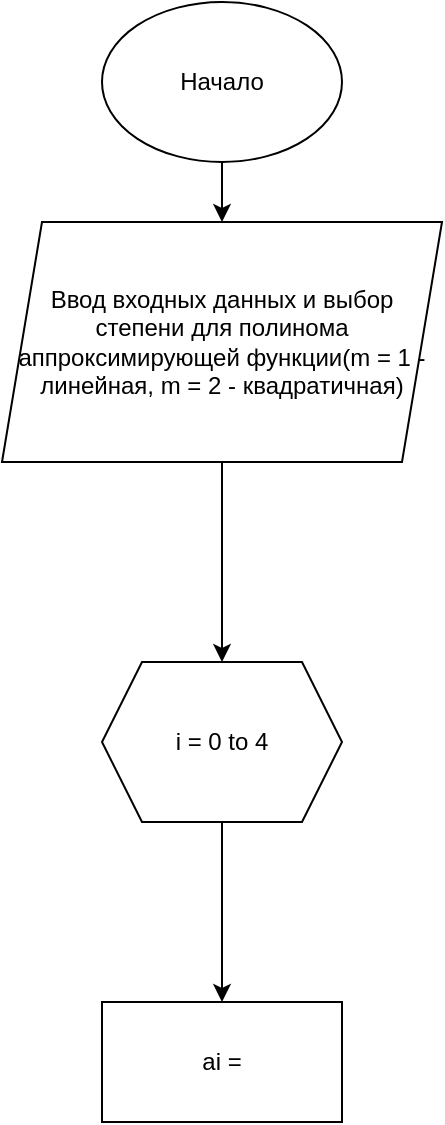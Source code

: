 <mxfile version="21.3.7" type="github">
  <diagram name="Page-1" id="p050v5aGQvljBA40dcEX">
    <mxGraphModel dx="1434" dy="703" grid="1" gridSize="10" guides="1" tooltips="1" connect="1" arrows="1" fold="1" page="1" pageScale="1" pageWidth="850" pageHeight="1100" math="0" shadow="0">
      <root>
        <mxCell id="0" />
        <mxCell id="1" parent="0" />
        <mxCell id="sgyiILVtQjdwvqKFbTJx-3" value="" style="edgeStyle=orthogonalEdgeStyle;rounded=0;orthogonalLoop=1;jettySize=auto;html=1;" edge="1" parent="1" source="sgyiILVtQjdwvqKFbTJx-1" target="sgyiILVtQjdwvqKFbTJx-2">
          <mxGeometry relative="1" as="geometry" />
        </mxCell>
        <mxCell id="sgyiILVtQjdwvqKFbTJx-1" value="Начало" style="ellipse;whiteSpace=wrap;html=1;" vertex="1" parent="1">
          <mxGeometry x="160" y="80" width="120" height="80" as="geometry" />
        </mxCell>
        <mxCell id="sgyiILVtQjdwvqKFbTJx-5" value="" style="edgeStyle=orthogonalEdgeStyle;rounded=0;orthogonalLoop=1;jettySize=auto;html=1;" edge="1" parent="1" source="sgyiILVtQjdwvqKFbTJx-2" target="sgyiILVtQjdwvqKFbTJx-4">
          <mxGeometry relative="1" as="geometry" />
        </mxCell>
        <mxCell id="sgyiILVtQjdwvqKFbTJx-2" value="Ввод входных данных и выбор степени для полинома аппроксимирующей функции(m = 1 - линейная, m = 2 - квадратичная)" style="shape=parallelogram;perimeter=parallelogramPerimeter;whiteSpace=wrap;html=1;fixedSize=1;" vertex="1" parent="1">
          <mxGeometry x="110" y="190" width="220" height="120" as="geometry" />
        </mxCell>
        <mxCell id="sgyiILVtQjdwvqKFbTJx-7" value="" style="edgeStyle=orthogonalEdgeStyle;rounded=0;orthogonalLoop=1;jettySize=auto;html=1;" edge="1" parent="1" source="sgyiILVtQjdwvqKFbTJx-4" target="sgyiILVtQjdwvqKFbTJx-6">
          <mxGeometry relative="1" as="geometry" />
        </mxCell>
        <mxCell id="sgyiILVtQjdwvqKFbTJx-4" value="i = 0 to 4" style="shape=hexagon;perimeter=hexagonPerimeter2;whiteSpace=wrap;html=1;fixedSize=1;" vertex="1" parent="1">
          <mxGeometry x="160" y="410" width="120" height="80" as="geometry" />
        </mxCell>
        <mxCell id="sgyiILVtQjdwvqKFbTJx-6" value="ai = " style="whiteSpace=wrap;html=1;" vertex="1" parent="1">
          <mxGeometry x="160" y="580" width="120" height="60" as="geometry" />
        </mxCell>
      </root>
    </mxGraphModel>
  </diagram>
</mxfile>
